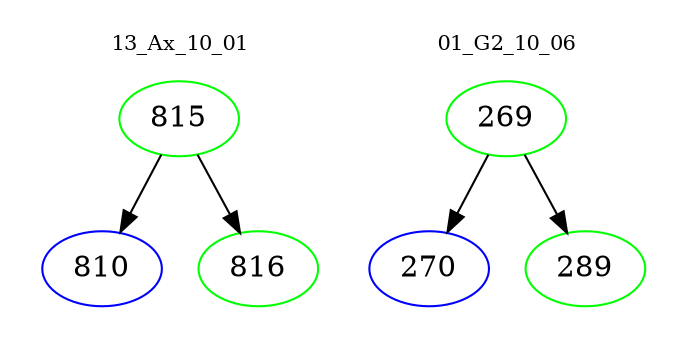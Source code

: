 digraph{
subgraph cluster_0 {
color = white
label = "13_Ax_10_01";
fontsize=10;
T0_815 [label="815", color="green"]
T0_815 -> T0_810 [color="black"]
T0_810 [label="810", color="blue"]
T0_815 -> T0_816 [color="black"]
T0_816 [label="816", color="green"]
}
subgraph cluster_1 {
color = white
label = "01_G2_10_06";
fontsize=10;
T1_269 [label="269", color="green"]
T1_269 -> T1_270 [color="black"]
T1_270 [label="270", color="blue"]
T1_269 -> T1_289 [color="black"]
T1_289 [label="289", color="green"]
}
}
